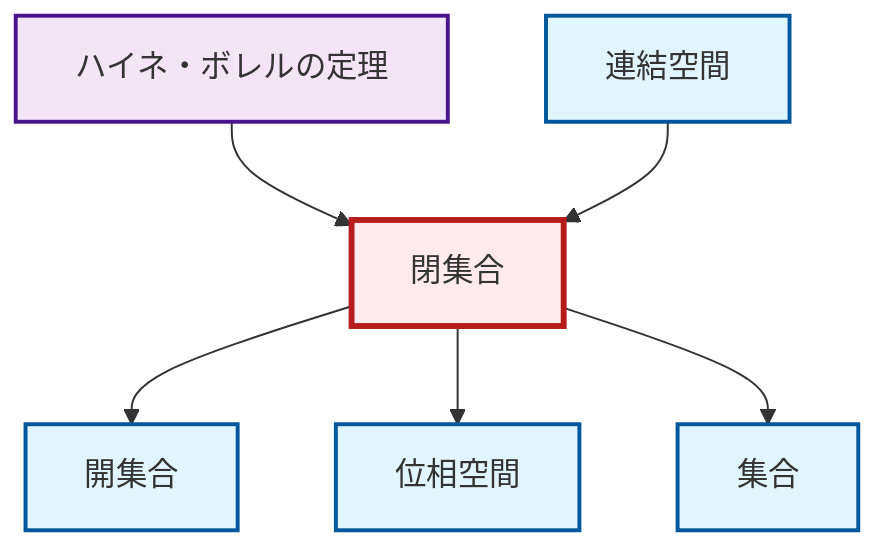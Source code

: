graph TD
    classDef definition fill:#e1f5fe,stroke:#01579b,stroke-width:2px
    classDef theorem fill:#f3e5f5,stroke:#4a148c,stroke-width:2px
    classDef axiom fill:#fff3e0,stroke:#e65100,stroke-width:2px
    classDef example fill:#e8f5e9,stroke:#1b5e20,stroke-width:2px
    classDef current fill:#ffebee,stroke:#b71c1c,stroke-width:3px
    def-open-set["開集合"]:::definition
    def-set["集合"]:::definition
    def-closed-set["閉集合"]:::definition
    thm-heine-borel["ハイネ・ボレルの定理"]:::theorem
    def-connected["連結空間"]:::definition
    def-topological-space["位相空間"]:::definition
    def-closed-set --> def-open-set
    def-closed-set --> def-topological-space
    thm-heine-borel --> def-closed-set
    def-closed-set --> def-set
    def-connected --> def-closed-set
    class def-closed-set current